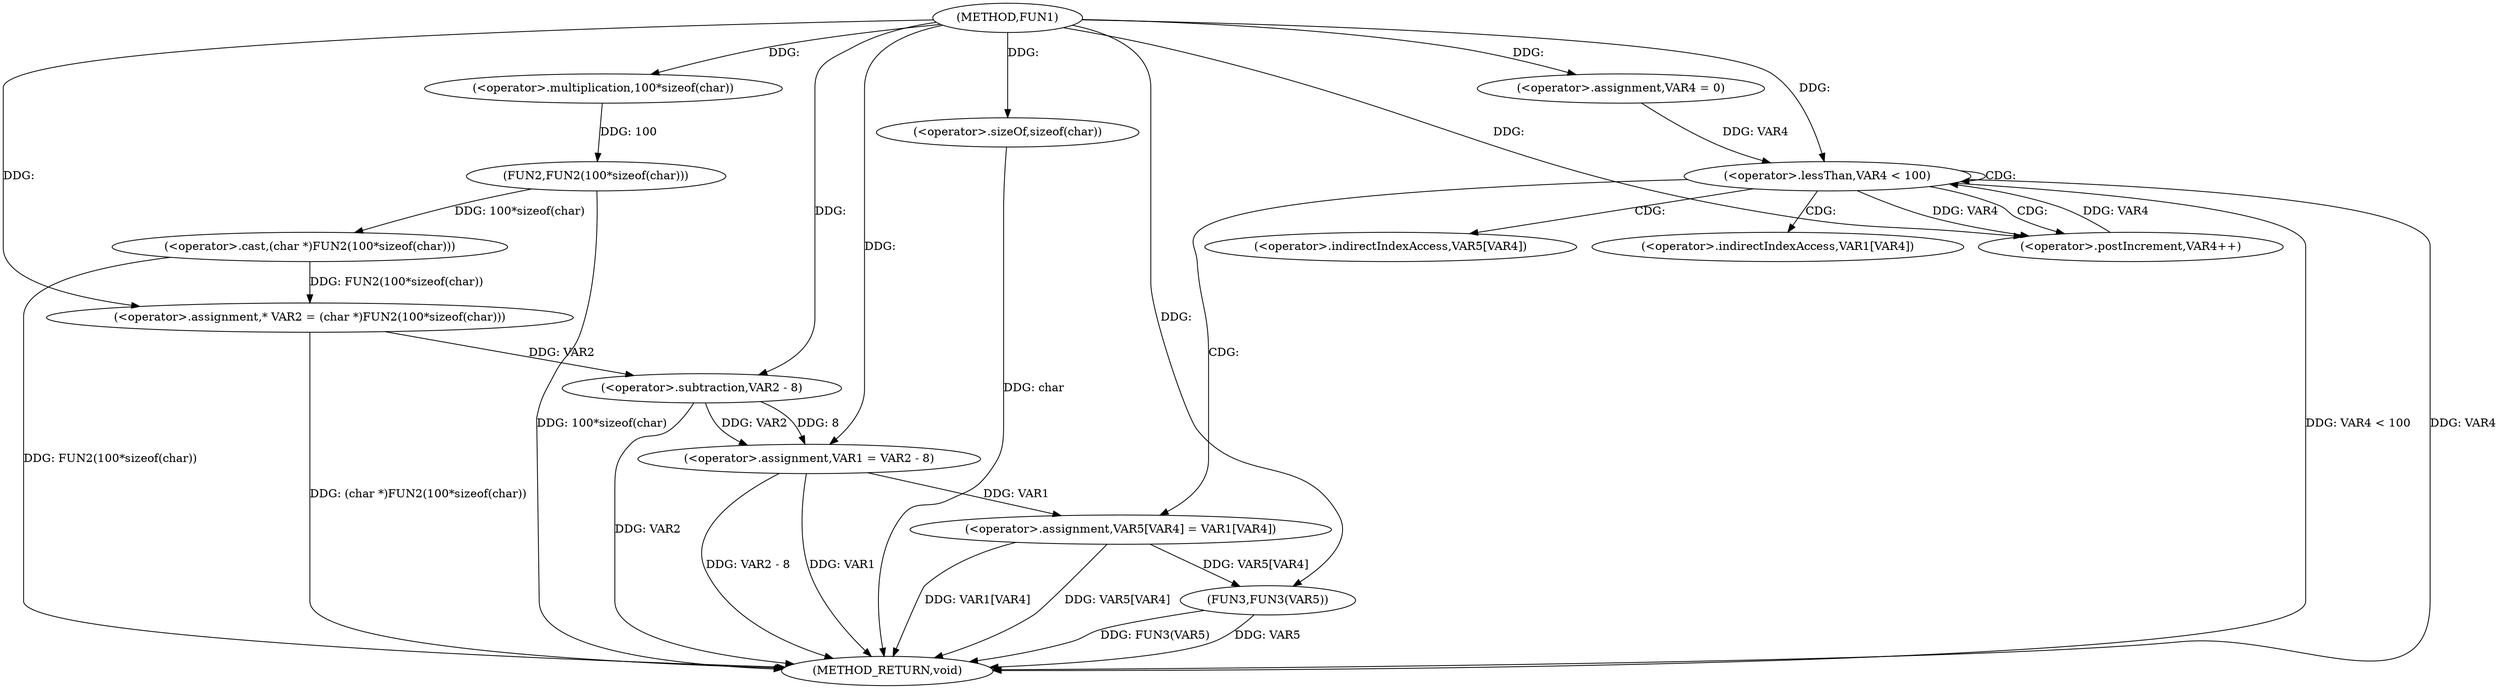 digraph FUN1 {  
"1000100" [label = "(METHOD,FUN1)" ]
"1000142" [label = "(METHOD_RETURN,void)" ]
"1000104" [label = "(<operator>.assignment,* VAR2 = (char *)FUN2(100*sizeof(char)))" ]
"1000106" [label = "(<operator>.cast,(char *)FUN2(100*sizeof(char)))" ]
"1000108" [label = "(FUN2,FUN2(100*sizeof(char)))" ]
"1000109" [label = "(<operator>.multiplication,100*sizeof(char))" ]
"1000111" [label = "(<operator>.sizeOf,sizeof(char))" ]
"1000115" [label = "(<operator>.assignment,VAR1 = VAR2 - 8)" ]
"1000117" [label = "(<operator>.subtraction,VAR2 - 8)" ]
"1000124" [label = "(<operator>.assignment,VAR4 = 0)" ]
"1000127" [label = "(<operator>.lessThan,VAR4 < 100)" ]
"1000130" [label = "(<operator>.postIncrement,VAR4++)" ]
"1000133" [label = "(<operator>.assignment,VAR5[VAR4] = VAR1[VAR4])" ]
"1000140" [label = "(FUN3,FUN3(VAR5))" ]
"1000134" [label = "(<operator>.indirectIndexAccess,VAR5[VAR4])" ]
"1000137" [label = "(<operator>.indirectIndexAccess,VAR1[VAR4])" ]
  "1000115" -> "1000142"  [ label = "DDG: VAR2 - 8"] 
  "1000106" -> "1000142"  [ label = "DDG: FUN2(100*sizeof(char))"] 
  "1000140" -> "1000142"  [ label = "DDG: VAR5"] 
  "1000140" -> "1000142"  [ label = "DDG: FUN3(VAR5)"] 
  "1000133" -> "1000142"  [ label = "DDG: VAR5[VAR4]"] 
  "1000127" -> "1000142"  [ label = "DDG: VAR4 < 100"] 
  "1000117" -> "1000142"  [ label = "DDG: VAR2"] 
  "1000127" -> "1000142"  [ label = "DDG: VAR4"] 
  "1000111" -> "1000142"  [ label = "DDG: char"] 
  "1000115" -> "1000142"  [ label = "DDG: VAR1"] 
  "1000133" -> "1000142"  [ label = "DDG: VAR1[VAR4]"] 
  "1000104" -> "1000142"  [ label = "DDG: (char *)FUN2(100*sizeof(char))"] 
  "1000108" -> "1000142"  [ label = "DDG: 100*sizeof(char)"] 
  "1000106" -> "1000104"  [ label = "DDG: FUN2(100*sizeof(char))"] 
  "1000100" -> "1000104"  [ label = "DDG: "] 
  "1000108" -> "1000106"  [ label = "DDG: 100*sizeof(char)"] 
  "1000109" -> "1000108"  [ label = "DDG: 100"] 
  "1000100" -> "1000109"  [ label = "DDG: "] 
  "1000100" -> "1000111"  [ label = "DDG: "] 
  "1000117" -> "1000115"  [ label = "DDG: VAR2"] 
  "1000117" -> "1000115"  [ label = "DDG: 8"] 
  "1000100" -> "1000115"  [ label = "DDG: "] 
  "1000104" -> "1000117"  [ label = "DDG: VAR2"] 
  "1000100" -> "1000117"  [ label = "DDG: "] 
  "1000100" -> "1000124"  [ label = "DDG: "] 
  "1000124" -> "1000127"  [ label = "DDG: VAR4"] 
  "1000130" -> "1000127"  [ label = "DDG: VAR4"] 
  "1000100" -> "1000127"  [ label = "DDG: "] 
  "1000127" -> "1000130"  [ label = "DDG: VAR4"] 
  "1000100" -> "1000130"  [ label = "DDG: "] 
  "1000115" -> "1000133"  [ label = "DDG: VAR1"] 
  "1000133" -> "1000140"  [ label = "DDG: VAR5[VAR4]"] 
  "1000100" -> "1000140"  [ label = "DDG: "] 
  "1000127" -> "1000137"  [ label = "CDG: "] 
  "1000127" -> "1000130"  [ label = "CDG: "] 
  "1000127" -> "1000133"  [ label = "CDG: "] 
  "1000127" -> "1000127"  [ label = "CDG: "] 
  "1000127" -> "1000134"  [ label = "CDG: "] 
}
